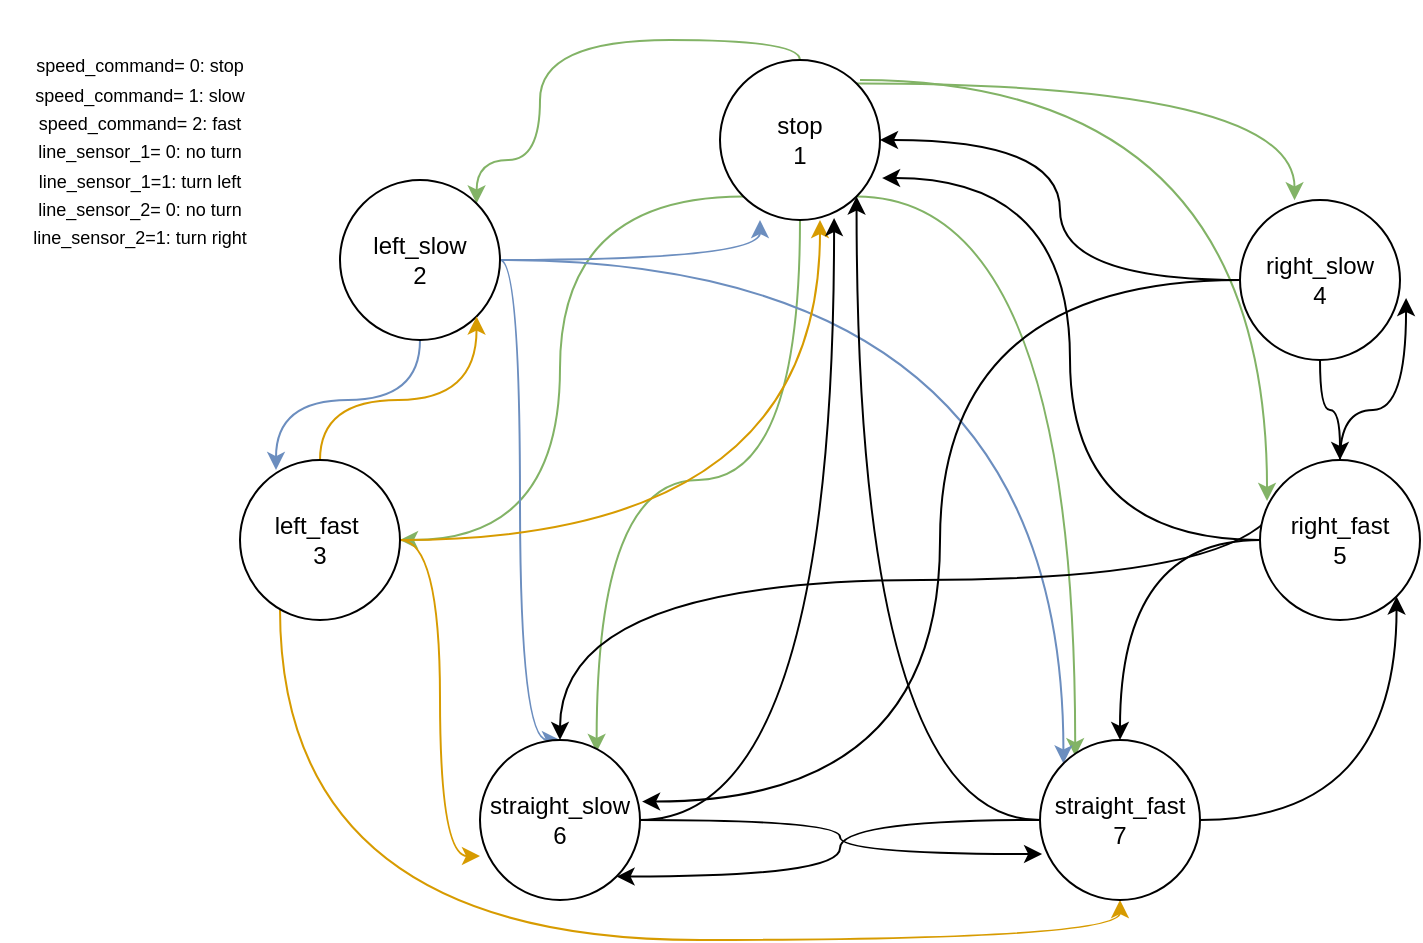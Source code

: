 <mxfile version="13.5.1" type="device"><diagram id="UMYlUSH9ncpQdLQaleyq" name="Page-1"><mxGraphModel dx="981" dy="574" grid="1" gridSize="10" guides="1" tooltips="1" connect="1" arrows="1" fold="1" page="1" pageScale="1" pageWidth="827" pageHeight="1169" math="0" shadow="0"><root><mxCell id="0"/><mxCell id="1" parent="0"/><mxCell id="l9o9xA-SjLvD7TDCURU5-8" style="edgeStyle=orthogonalEdgeStyle;rounded=0;orthogonalLoop=1;jettySize=auto;html=1;entryX=1;entryY=0;entryDx=0;entryDy=0;curved=1;fillColor=#d5e8d4;strokeColor=#82b366;" edge="1" parent="1" source="l9o9xA-SjLvD7TDCURU5-1" target="l9o9xA-SjLvD7TDCURU5-2"><mxGeometry relative="1" as="geometry"><Array as="points"><mxPoint x="400" y="30"/><mxPoint x="270" y="30"/><mxPoint x="270" y="90"/><mxPoint x="238" y="90"/></Array></mxGeometry></mxCell><mxCell id="l9o9xA-SjLvD7TDCURU5-30" style="edgeStyle=orthogonalEdgeStyle;curved=1;rounded=0;orthogonalLoop=1;jettySize=auto;html=1;exitX=1;exitY=0;exitDx=0;exitDy=0;entryX=0.341;entryY=0.002;entryDx=0;entryDy=0;entryPerimeter=0;fillColor=#d5e8d4;strokeColor=#82b366;" edge="1" parent="1" source="l9o9xA-SjLvD7TDCURU5-1" target="l9o9xA-SjLvD7TDCURU5-4"><mxGeometry relative="1" as="geometry"/></mxCell><mxCell id="l9o9xA-SjLvD7TDCURU5-31" style="edgeStyle=orthogonalEdgeStyle;curved=1;rounded=0;orthogonalLoop=1;jettySize=auto;html=1;exitX=0;exitY=1;exitDx=0;exitDy=0;entryX=1;entryY=0.5;entryDx=0;entryDy=0;fillColor=#d5e8d4;strokeColor=#82b366;" edge="1" parent="1" source="l9o9xA-SjLvD7TDCURU5-1" target="l9o9xA-SjLvD7TDCURU5-3"><mxGeometry relative="1" as="geometry"/></mxCell><mxCell id="l9o9xA-SjLvD7TDCURU5-32" style="edgeStyle=orthogonalEdgeStyle;curved=1;rounded=0;orthogonalLoop=1;jettySize=auto;html=1;exitX=0.5;exitY=1;exitDx=0;exitDy=0;entryX=0.729;entryY=0.075;entryDx=0;entryDy=0;entryPerimeter=0;fillColor=#d5e8d4;strokeColor=#82b366;" edge="1" parent="1" source="l9o9xA-SjLvD7TDCURU5-1" target="l9o9xA-SjLvD7TDCURU5-6"><mxGeometry relative="1" as="geometry"/></mxCell><mxCell id="l9o9xA-SjLvD7TDCURU5-33" style="edgeStyle=orthogonalEdgeStyle;curved=1;rounded=0;orthogonalLoop=1;jettySize=auto;html=1;exitX=1;exitY=1;exitDx=0;exitDy=0;entryX=0.22;entryY=0.101;entryDx=0;entryDy=0;entryPerimeter=0;fillColor=#d5e8d4;strokeColor=#82b366;" edge="1" parent="1" source="l9o9xA-SjLvD7TDCURU5-1" target="l9o9xA-SjLvD7TDCURU5-7"><mxGeometry relative="1" as="geometry"/></mxCell><mxCell id="l9o9xA-SjLvD7TDCURU5-34" style="edgeStyle=orthogonalEdgeStyle;curved=1;rounded=0;orthogonalLoop=1;jettySize=auto;html=1;entryX=0.044;entryY=0.256;entryDx=0;entryDy=0;entryPerimeter=0;fillColor=#d5e8d4;strokeColor=#82b366;" edge="1" parent="1" target="l9o9xA-SjLvD7TDCURU5-5"><mxGeometry relative="1" as="geometry"><mxPoint x="430" y="50" as="sourcePoint"/></mxGeometry></mxCell><mxCell id="l9o9xA-SjLvD7TDCURU5-1" value="stop&lt;br&gt;1" style="ellipse;whiteSpace=wrap;html=1;aspect=fixed;" vertex="1" parent="1"><mxGeometry x="360" y="40" width="80" height="80" as="geometry"/></mxCell><mxCell id="l9o9xA-SjLvD7TDCURU5-10" style="edgeStyle=orthogonalEdgeStyle;curved=1;rounded=0;orthogonalLoop=1;jettySize=auto;html=1;entryX=0.225;entryY=0.063;entryDx=0;entryDy=0;entryPerimeter=0;fillColor=#dae8fc;strokeColor=#6c8ebf;" edge="1" parent="1" source="l9o9xA-SjLvD7TDCURU5-2" target="l9o9xA-SjLvD7TDCURU5-3"><mxGeometry relative="1" as="geometry"/></mxCell><mxCell id="l9o9xA-SjLvD7TDCURU5-16" style="edgeStyle=orthogonalEdgeStyle;curved=1;rounded=0;orthogonalLoop=1;jettySize=auto;html=1;entryX=0.25;entryY=1;entryDx=0;entryDy=0;entryPerimeter=0;fillColor=#dae8fc;strokeColor=#6c8ebf;" edge="1" parent="1" source="l9o9xA-SjLvD7TDCURU5-2" target="l9o9xA-SjLvD7TDCURU5-1"><mxGeometry relative="1" as="geometry"/></mxCell><mxCell id="l9o9xA-SjLvD7TDCURU5-22" style="edgeStyle=orthogonalEdgeStyle;curved=1;rounded=0;orthogonalLoop=1;jettySize=auto;html=1;entryX=0.5;entryY=0;entryDx=0;entryDy=0;fillColor=#dae8fc;strokeColor=#6c8ebf;" edge="1" parent="1" source="l9o9xA-SjLvD7TDCURU5-2" target="l9o9xA-SjLvD7TDCURU5-6"><mxGeometry relative="1" as="geometry"><Array as="points"><mxPoint x="260" y="140"/><mxPoint x="260" y="380"/></Array></mxGeometry></mxCell><mxCell id="l9o9xA-SjLvD7TDCURU5-29" style="edgeStyle=orthogonalEdgeStyle;curved=1;rounded=0;orthogonalLoop=1;jettySize=auto;html=1;entryX=0;entryY=0;entryDx=0;entryDy=0;fillColor=#dae8fc;strokeColor=#6c8ebf;" edge="1" parent="1" source="l9o9xA-SjLvD7TDCURU5-2" target="l9o9xA-SjLvD7TDCURU5-7"><mxGeometry relative="1" as="geometry"/></mxCell><mxCell id="l9o9xA-SjLvD7TDCURU5-2" value="left_slow&lt;br&gt;2" style="ellipse;whiteSpace=wrap;html=1;aspect=fixed;" vertex="1" parent="1"><mxGeometry x="170" y="100" width="80" height="80" as="geometry"/></mxCell><mxCell id="l9o9xA-SjLvD7TDCURU5-11" style="edgeStyle=orthogonalEdgeStyle;curved=1;rounded=0;orthogonalLoop=1;jettySize=auto;html=1;entryX=0;entryY=0.725;entryDx=0;entryDy=0;entryPerimeter=0;fillColor=#ffe6cc;strokeColor=#d79b00;" edge="1" parent="1" source="l9o9xA-SjLvD7TDCURU5-3" target="l9o9xA-SjLvD7TDCURU5-6"><mxGeometry relative="1" as="geometry"/></mxCell><mxCell id="l9o9xA-SjLvD7TDCURU5-17" style="edgeStyle=orthogonalEdgeStyle;curved=1;rounded=0;orthogonalLoop=1;jettySize=auto;html=1;entryX=0.625;entryY=1;entryDx=0;entryDy=0;entryPerimeter=0;fillColor=#ffe6cc;strokeColor=#d79b00;" edge="1" parent="1" source="l9o9xA-SjLvD7TDCURU5-3" target="l9o9xA-SjLvD7TDCURU5-1"><mxGeometry relative="1" as="geometry"/></mxCell><mxCell id="l9o9xA-SjLvD7TDCURU5-24" style="edgeStyle=orthogonalEdgeStyle;curved=1;rounded=0;orthogonalLoop=1;jettySize=auto;html=1;entryX=1;entryY=1;entryDx=0;entryDy=0;fillColor=#ffe6cc;strokeColor=#d79b00;" edge="1" parent="1" source="l9o9xA-SjLvD7TDCURU5-3" target="l9o9xA-SjLvD7TDCURU5-2"><mxGeometry relative="1" as="geometry"/></mxCell><mxCell id="l9o9xA-SjLvD7TDCURU5-35" style="edgeStyle=orthogonalEdgeStyle;curved=1;rounded=0;orthogonalLoop=1;jettySize=auto;html=1;entryX=0.5;entryY=1;entryDx=0;entryDy=0;fillColor=#ffe6cc;strokeColor=#d79b00;" edge="1" parent="1" source="l9o9xA-SjLvD7TDCURU5-3" target="l9o9xA-SjLvD7TDCURU5-7"><mxGeometry relative="1" as="geometry"><Array as="points"><mxPoint x="140" y="280"/><mxPoint x="140" y="480"/><mxPoint x="560" y="480"/></Array></mxGeometry></mxCell><mxCell id="l9o9xA-SjLvD7TDCURU5-3" value="left_fast&amp;nbsp;&lt;br&gt;3" style="ellipse;whiteSpace=wrap;html=1;aspect=fixed;" vertex="1" parent="1"><mxGeometry x="120" y="240" width="80" height="80" as="geometry"/></mxCell><mxCell id="l9o9xA-SjLvD7TDCURU5-15" style="edgeStyle=orthogonalEdgeStyle;curved=1;rounded=0;orthogonalLoop=1;jettySize=auto;html=1;" edge="1" parent="1" source="l9o9xA-SjLvD7TDCURU5-4" target="l9o9xA-SjLvD7TDCURU5-1"><mxGeometry relative="1" as="geometry"/></mxCell><mxCell id="l9o9xA-SjLvD7TDCURU5-23" style="edgeStyle=orthogonalEdgeStyle;curved=1;rounded=0;orthogonalLoop=1;jettySize=auto;html=1;" edge="1" parent="1" source="l9o9xA-SjLvD7TDCURU5-4" target="l9o9xA-SjLvD7TDCURU5-5"><mxGeometry relative="1" as="geometry"/></mxCell><mxCell id="l9o9xA-SjLvD7TDCURU5-28" style="edgeStyle=orthogonalEdgeStyle;curved=1;rounded=0;orthogonalLoop=1;jettySize=auto;html=1;entryX=1.013;entryY=0.385;entryDx=0;entryDy=0;entryPerimeter=0;" edge="1" parent="1" source="l9o9xA-SjLvD7TDCURU5-4" target="l9o9xA-SjLvD7TDCURU5-6"><mxGeometry relative="1" as="geometry"/></mxCell><mxCell id="l9o9xA-SjLvD7TDCURU5-4" value="right_slow&lt;br&gt;4" style="ellipse;whiteSpace=wrap;html=1;aspect=fixed;" vertex="1" parent="1"><mxGeometry x="620" y="110" width="80" height="80" as="geometry"/></mxCell><mxCell id="l9o9xA-SjLvD7TDCURU5-14" style="edgeStyle=orthogonalEdgeStyle;curved=1;rounded=0;orthogonalLoop=1;jettySize=auto;html=1;entryX=1.038;entryY=0.613;entryDx=0;entryDy=0;entryPerimeter=0;" edge="1" parent="1" source="l9o9xA-SjLvD7TDCURU5-5" target="l9o9xA-SjLvD7TDCURU5-4"><mxGeometry relative="1" as="geometry"/></mxCell><mxCell id="l9o9xA-SjLvD7TDCURU5-20" style="edgeStyle=orthogonalEdgeStyle;curved=1;rounded=0;orthogonalLoop=1;jettySize=auto;html=1;entryX=1.013;entryY=0.738;entryDx=0;entryDy=0;entryPerimeter=0;" edge="1" parent="1" source="l9o9xA-SjLvD7TDCURU5-5" target="l9o9xA-SjLvD7TDCURU5-1"><mxGeometry relative="1" as="geometry"/></mxCell><mxCell id="l9o9xA-SjLvD7TDCURU5-26" style="edgeStyle=orthogonalEdgeStyle;curved=1;rounded=0;orthogonalLoop=1;jettySize=auto;html=1;" edge="1" parent="1" source="l9o9xA-SjLvD7TDCURU5-5" target="l9o9xA-SjLvD7TDCURU5-7"><mxGeometry relative="1" as="geometry"/></mxCell><mxCell id="l9o9xA-SjLvD7TDCURU5-27" style="edgeStyle=orthogonalEdgeStyle;curved=1;rounded=0;orthogonalLoop=1;jettySize=auto;html=1;exitX=0;exitY=0;exitDx=0;exitDy=0;" edge="1" parent="1" source="l9o9xA-SjLvD7TDCURU5-5" target="l9o9xA-SjLvD7TDCURU5-6"><mxGeometry relative="1" as="geometry"><Array as="points"><mxPoint x="642" y="300"/><mxPoint x="280" y="300"/></Array></mxGeometry></mxCell><mxCell id="l9o9xA-SjLvD7TDCURU5-5" value="right_fast&lt;br&gt;5" style="ellipse;whiteSpace=wrap;html=1;aspect=fixed;" vertex="1" parent="1"><mxGeometry x="630" y="240" width="80" height="80" as="geometry"/></mxCell><mxCell id="l9o9xA-SjLvD7TDCURU5-12" style="edgeStyle=orthogonalEdgeStyle;curved=1;rounded=0;orthogonalLoop=1;jettySize=auto;html=1;entryX=0.013;entryY=0.713;entryDx=0;entryDy=0;entryPerimeter=0;" edge="1" parent="1" source="l9o9xA-SjLvD7TDCURU5-6" target="l9o9xA-SjLvD7TDCURU5-7"><mxGeometry relative="1" as="geometry"/></mxCell><mxCell id="l9o9xA-SjLvD7TDCURU5-18" style="edgeStyle=orthogonalEdgeStyle;curved=1;rounded=0;orthogonalLoop=1;jettySize=auto;html=1;entryX=0.713;entryY=0.988;entryDx=0;entryDy=0;entryPerimeter=0;" edge="1" parent="1" source="l9o9xA-SjLvD7TDCURU5-6" target="l9o9xA-SjLvD7TDCURU5-1"><mxGeometry relative="1" as="geometry"/></mxCell><mxCell id="l9o9xA-SjLvD7TDCURU5-6" value="straight_slow&lt;br&gt;6" style="ellipse;whiteSpace=wrap;html=1;aspect=fixed;" vertex="1" parent="1"><mxGeometry x="240" y="380" width="80" height="80" as="geometry"/></mxCell><mxCell id="l9o9xA-SjLvD7TDCURU5-13" style="edgeStyle=orthogonalEdgeStyle;curved=1;rounded=0;orthogonalLoop=1;jettySize=auto;html=1;entryX=1;entryY=1;entryDx=0;entryDy=0;" edge="1" parent="1" source="l9o9xA-SjLvD7TDCURU5-7" target="l9o9xA-SjLvD7TDCURU5-5"><mxGeometry relative="1" as="geometry"/></mxCell><mxCell id="l9o9xA-SjLvD7TDCURU5-19" style="edgeStyle=orthogonalEdgeStyle;curved=1;rounded=0;orthogonalLoop=1;jettySize=auto;html=1;entryX=1;entryY=1;entryDx=0;entryDy=0;" edge="1" parent="1" source="l9o9xA-SjLvD7TDCURU5-7" target="l9o9xA-SjLvD7TDCURU5-1"><mxGeometry relative="1" as="geometry"/></mxCell><mxCell id="l9o9xA-SjLvD7TDCURU5-25" style="edgeStyle=orthogonalEdgeStyle;curved=1;rounded=0;orthogonalLoop=1;jettySize=auto;html=1;entryX=1;entryY=1;entryDx=0;entryDy=0;" edge="1" parent="1" source="l9o9xA-SjLvD7TDCURU5-7" target="l9o9xA-SjLvD7TDCURU5-6"><mxGeometry relative="1" as="geometry"/></mxCell><mxCell id="l9o9xA-SjLvD7TDCURU5-7" value="straight_fast&lt;br&gt;7" style="ellipse;whiteSpace=wrap;html=1;aspect=fixed;" vertex="1" parent="1"><mxGeometry x="520" y="380" width="80" height="80" as="geometry"/></mxCell><mxCell id="l9o9xA-SjLvD7TDCURU5-21" value="&lt;font style=&quot;font-size: 9px&quot;&gt;speed_command= 0: stop&lt;br&gt;speed_command= 1: slow&lt;br&gt;speed_command= 2: fast&lt;br&gt;line_sensor_1= 0: no turn&lt;br&gt;line_sensor_1=1: turn left&lt;br&gt;line_sensor_2= 0: no turn&lt;br&gt;line_sensor_2=1: turn right&lt;br&gt;&lt;/font&gt;" style="text;html=1;strokeColor=none;fillColor=none;align=center;verticalAlign=middle;whiteSpace=wrap;rounded=0;" vertex="1" parent="1"><mxGeometry y="10" width="140" height="150" as="geometry"/></mxCell></root></mxGraphModel></diagram></mxfile>